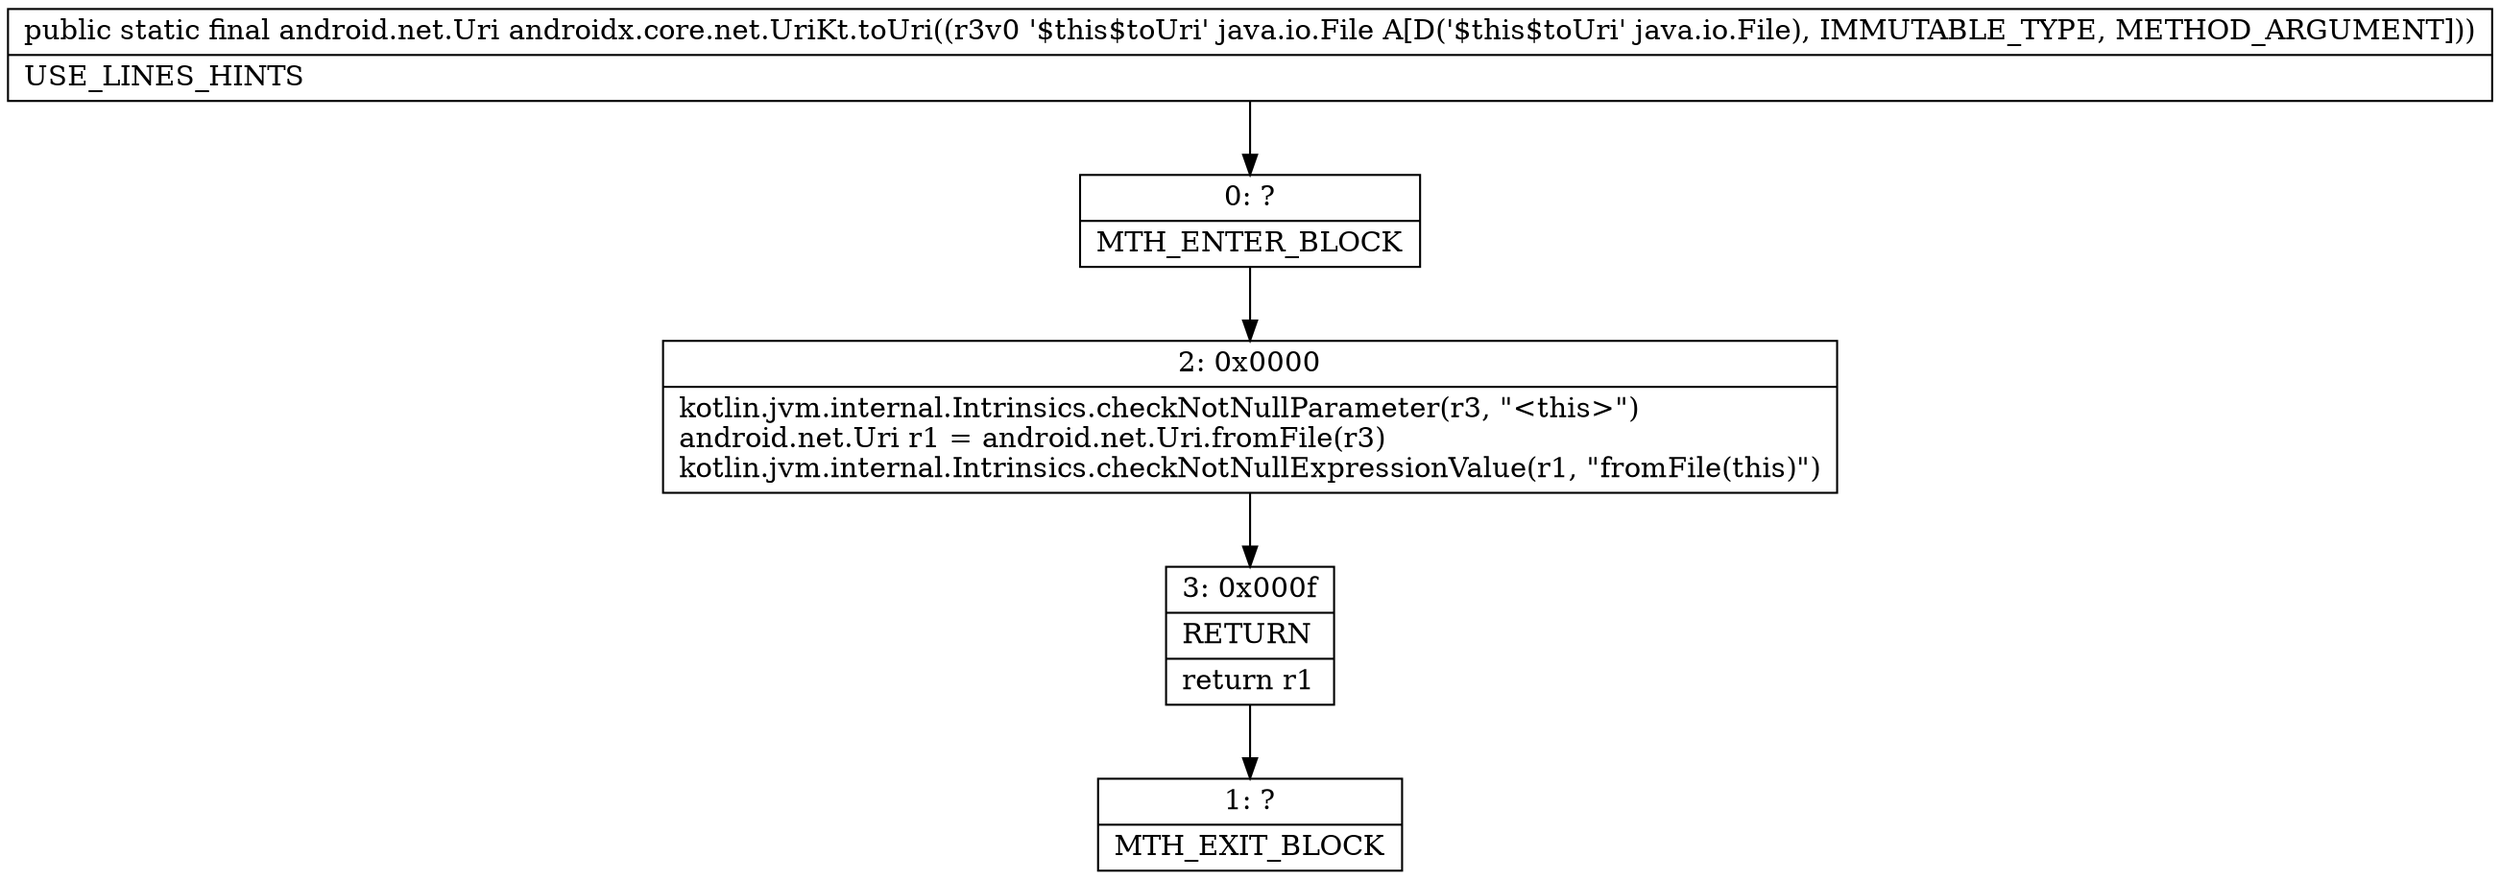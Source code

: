 digraph "CFG forandroidx.core.net.UriKt.toUri(Ljava\/io\/File;)Landroid\/net\/Uri;" {
Node_0 [shape=record,label="{0\:\ ?|MTH_ENTER_BLOCK\l}"];
Node_2 [shape=record,label="{2\:\ 0x0000|kotlin.jvm.internal.Intrinsics.checkNotNullParameter(r3, \"\<this\>\")\landroid.net.Uri r1 = android.net.Uri.fromFile(r3)\lkotlin.jvm.internal.Intrinsics.checkNotNullExpressionValue(r1, \"fromFile(this)\")\l}"];
Node_3 [shape=record,label="{3\:\ 0x000f|RETURN\l|return r1\l}"];
Node_1 [shape=record,label="{1\:\ ?|MTH_EXIT_BLOCK\l}"];
MethodNode[shape=record,label="{public static final android.net.Uri androidx.core.net.UriKt.toUri((r3v0 '$this$toUri' java.io.File A[D('$this$toUri' java.io.File), IMMUTABLE_TYPE, METHOD_ARGUMENT]))  | USE_LINES_HINTS\l}"];
MethodNode -> Node_0;Node_0 -> Node_2;
Node_2 -> Node_3;
Node_3 -> Node_1;
}

